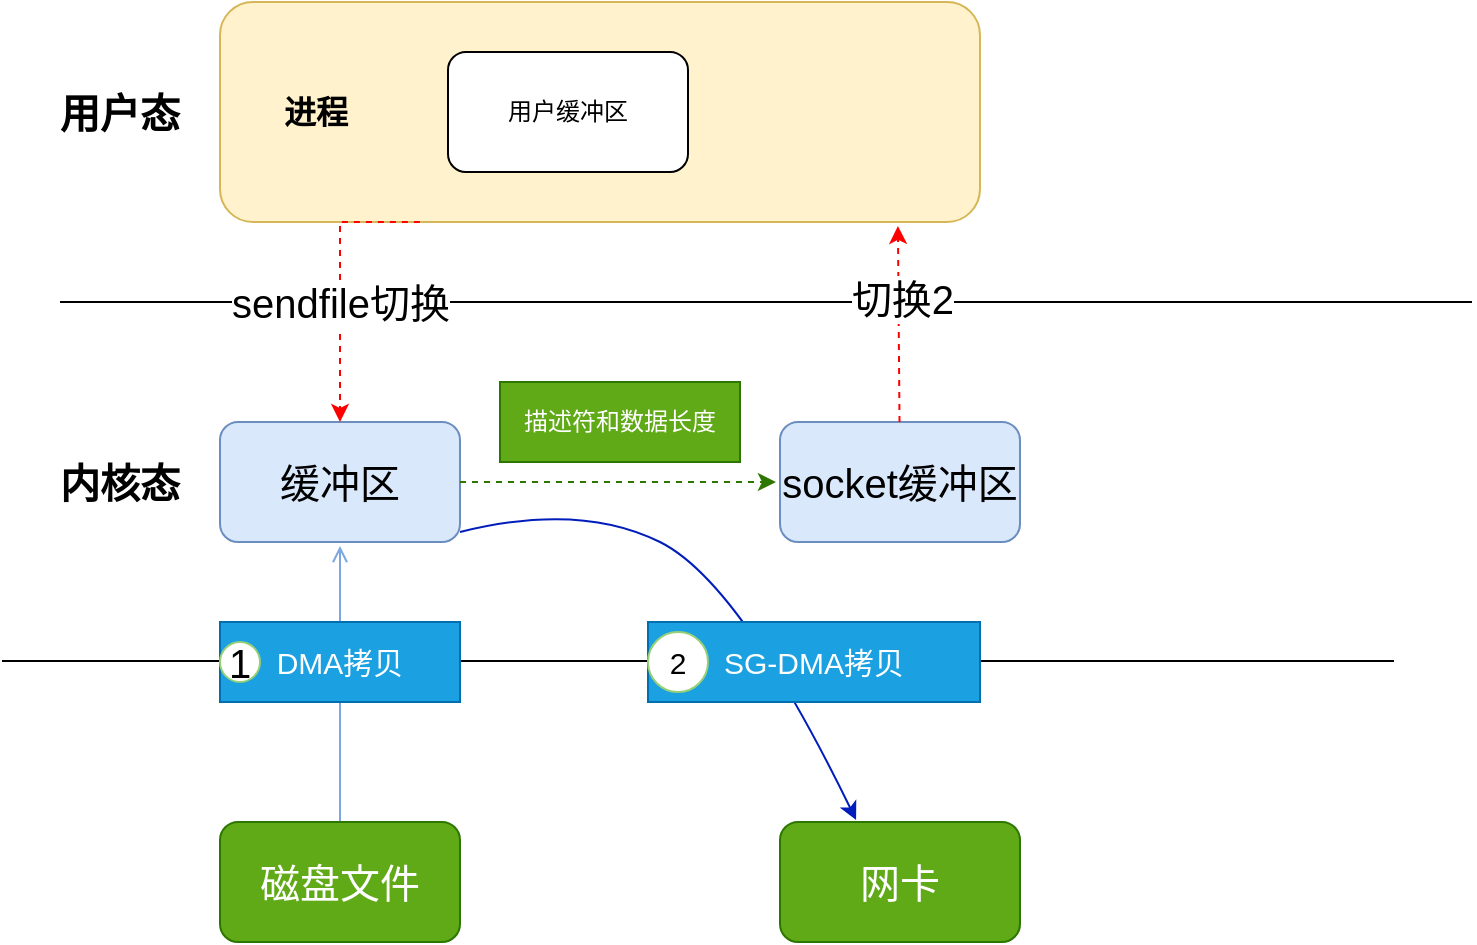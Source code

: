 <mxfile version="15.8.8" type="github">
  <diagram id="C5RBs43oDa-KdzZeNtuy" name="Page-1">
    <mxGraphModel dx="484" dy="753" grid="1" gridSize="20" guides="1" tooltips="1" connect="0" arrows="1" fold="1" page="1" pageScale="1" pageWidth="827" pageHeight="1169" math="0" shadow="0">
      <root>
        <mxCell id="WIyWlLk6GJQsqaUBKTNV-0" />
        <mxCell id="WIyWlLk6GJQsqaUBKTNV-1" parent="WIyWlLk6GJQsqaUBKTNV-0" />
        <mxCell id="W6_8V5uqOPWW3XMU8aSm-54" value="" style="curved=1;endArrow=classic;html=1;rounded=0;labelBorderColor=none;fontSize=15;fontColor=#000000;strokeColor=#001DBC;entryX=0.317;entryY=-0.017;entryDx=0;entryDy=0;entryPerimeter=0;fillColor=#0050ef;" edge="1" parent="WIyWlLk6GJQsqaUBKTNV-1" target="W6_8V5uqOPWW3XMU8aSm-34">
          <mxGeometry width="50" height="50" relative="1" as="geometry">
            <mxPoint x="360" y="795" as="sourcePoint" />
            <mxPoint x="500" y="795" as="targetPoint" />
            <Array as="points">
              <mxPoint x="420" y="780" />
              <mxPoint x="500" y="820" />
            </Array>
          </mxGeometry>
        </mxCell>
        <mxCell id="W6_8V5uqOPWW3XMU8aSm-42" style="edgeStyle=orthogonalEdgeStyle;rounded=1;orthogonalLoop=1;jettySize=auto;html=1;entryX=0.5;entryY=1.033;entryDx=0;entryDy=0;entryPerimeter=0;labelBorderColor=none;fontSize=20;fontColor=#000000;endArrow=open;endFill=0;strokeColor=#7EA6E0;" edge="1" parent="WIyWlLk6GJQsqaUBKTNV-1" source="W6_8V5uqOPWW3XMU8aSm-33" target="W6_8V5uqOPWW3XMU8aSm-20">
          <mxGeometry relative="1" as="geometry" />
        </mxCell>
        <mxCell id="W6_8V5uqOPWW3XMU8aSm-51" value="" style="endArrow=none;html=1;rounded=0;labelBorderColor=none;fontSize=15;fontColor=#000000;strokeColor=#000000;" edge="1" parent="WIyWlLk6GJQsqaUBKTNV-1">
          <mxGeometry width="50" height="50" relative="1" as="geometry">
            <mxPoint x="131" y="859.5" as="sourcePoint" />
            <mxPoint x="827" y="859.5" as="targetPoint" />
          </mxGeometry>
        </mxCell>
        <mxCell id="W6_8V5uqOPWW3XMU8aSm-44" value="DMA拷贝" style="rounded=0;whiteSpace=wrap;html=1;labelBorderColor=none;fontSize=15;fontColor=#ffffff;strokeColor=#006EAF;fillColor=#1ba1e2;" vertex="1" parent="WIyWlLk6GJQsqaUBKTNV-1">
          <mxGeometry x="240" y="840" width="120" height="40" as="geometry" />
        </mxCell>
        <mxCell id="W6_8V5uqOPWW3XMU8aSm-8" value="&lt;div style=&quot;font-size: 16px;&quot;&gt;&lt;span style=&quot;font-size: 16px;&quot;&gt;进程&lt;/span&gt;&lt;/div&gt;" style="rounded=1;whiteSpace=wrap;html=1;fillColor=#fff2cc;strokeColor=#d6b656;align=left;fontSize=16;fontStyle=1;labelPosition=center;verticalLabelPosition=middle;verticalAlign=middle;spacingLeft=30;" vertex="1" parent="WIyWlLk6GJQsqaUBKTNV-1">
          <mxGeometry x="240" y="530" width="380" height="110" as="geometry" />
        </mxCell>
        <mxCell id="W6_8V5uqOPWW3XMU8aSm-9" value="用户缓冲区" style="rounded=1;whiteSpace=wrap;html=1;" vertex="1" parent="WIyWlLk6GJQsqaUBKTNV-1">
          <mxGeometry x="354" y="555" width="120" height="60" as="geometry" />
        </mxCell>
        <mxCell id="W6_8V5uqOPWW3XMU8aSm-12" value="" style="endArrow=none;html=1;rounded=0;fontSize=20;fontStyle=1;align=center;" edge="1" parent="WIyWlLk6GJQsqaUBKTNV-1">
          <mxGeometry width="50" height="50" relative="1" as="geometry">
            <mxPoint x="160" y="680" as="sourcePoint" />
            <mxPoint x="866" y="680" as="targetPoint" />
          </mxGeometry>
        </mxCell>
        <mxCell id="W6_8V5uqOPWW3XMU8aSm-16" value="用户态" style="text;html=1;strokeColor=none;fillColor=none;align=center;verticalAlign=middle;whiteSpace=wrap;rounded=0;fontSize=20;fontStyle=1" vertex="1" parent="WIyWlLk6GJQsqaUBKTNV-1">
          <mxGeometry x="140" y="570" width="100" height="30" as="geometry" />
        </mxCell>
        <mxCell id="W6_8V5uqOPWW3XMU8aSm-20" value="缓冲区" style="rounded=1;whiteSpace=wrap;html=1;fontSize=20;fillColor=#dae8fc;strokeColor=#6c8ebf;" vertex="1" parent="WIyWlLk6GJQsqaUBKTNV-1">
          <mxGeometry x="240" y="740" width="120" height="60" as="geometry" />
        </mxCell>
        <mxCell id="W6_8V5uqOPWW3XMU8aSm-21" value="socket缓冲区" style="rounded=1;whiteSpace=wrap;html=1;fontSize=20;fillColor=#dae8fc;strokeColor=#6c8ebf;" vertex="1" parent="WIyWlLk6GJQsqaUBKTNV-1">
          <mxGeometry x="520" y="740" width="120" height="60" as="geometry" />
        </mxCell>
        <mxCell id="W6_8V5uqOPWW3XMU8aSm-24" value="" style="endArrow=classic;html=1;rounded=0;dashed=1;labelBorderColor=none;fontSize=20;fontColor=#FF0000;strokeColor=#FF0000;exitX=0.263;exitY=1;exitDx=0;exitDy=0;exitPerimeter=0;" edge="1" parent="WIyWlLk6GJQsqaUBKTNV-1" source="W6_8V5uqOPWW3XMU8aSm-8" target="W6_8V5uqOPWW3XMU8aSm-20">
          <mxGeometry relative="1" as="geometry">
            <mxPoint x="280" y="720" as="sourcePoint" />
            <mxPoint x="380" y="720" as="targetPoint" />
            <Array as="points">
              <mxPoint x="300" y="640" />
            </Array>
          </mxGeometry>
        </mxCell>
        <mxCell id="W6_8V5uqOPWW3XMU8aSm-25" value="&lt;span style=&quot;color: rgb(0 , 0 , 0)&quot;&gt;sendfile切换&lt;/span&gt;" style="edgeLabel;resizable=0;html=1;align=center;verticalAlign=middle;fontSize=20;fontColor=#FF0000;" connectable="0" vertex="1" parent="W6_8V5uqOPWW3XMU8aSm-24">
          <mxGeometry relative="1" as="geometry">
            <mxPoint y="10" as="offset" />
          </mxGeometry>
        </mxCell>
        <mxCell id="W6_8V5uqOPWW3XMU8aSm-26" value="" style="endArrow=classic;html=1;rounded=0;dashed=1;labelBorderColor=none;fontSize=20;fontColor=#FF0000;strokeColor=#FF0000;entryX=0.892;entryY=1.018;entryDx=0;entryDy=0;entryPerimeter=0;" edge="1" parent="WIyWlLk6GJQsqaUBKTNV-1" source="W6_8V5uqOPWW3XMU8aSm-21" target="W6_8V5uqOPWW3XMU8aSm-8">
          <mxGeometry relative="1" as="geometry">
            <mxPoint x="520" y="720" as="sourcePoint" />
            <mxPoint x="520" y="620" as="targetPoint" />
          </mxGeometry>
        </mxCell>
        <mxCell id="W6_8V5uqOPWW3XMU8aSm-27" value="&lt;span style=&quot;color: rgb(0 , 0 , 0)&quot;&gt;切换2&lt;/span&gt;" style="edgeLabel;resizable=0;html=1;align=center;verticalAlign=middle;fontSize=20;fontColor=#FF0000;" connectable="0" vertex="1" parent="W6_8V5uqOPWW3XMU8aSm-26">
          <mxGeometry relative="1" as="geometry">
            <mxPoint x="1" y="-13" as="offset" />
          </mxGeometry>
        </mxCell>
        <mxCell id="W6_8V5uqOPWW3XMU8aSm-30" value="" style="endArrow=classic;html=1;rounded=0;dashed=1;labelBorderColor=none;fontSize=20;fontColor=#FF0000;strokeColor=#2D7600;entryX=-0.017;entryY=0.5;entryDx=0;entryDy=0;entryPerimeter=0;fillColor=#60a917;" edge="1" parent="WIyWlLk6GJQsqaUBKTNV-1" target="W6_8V5uqOPWW3XMU8aSm-21">
          <mxGeometry relative="1" as="geometry">
            <mxPoint x="360" y="770" as="sourcePoint" />
            <mxPoint x="480" y="769.5" as="targetPoint" />
          </mxGeometry>
        </mxCell>
        <mxCell id="W6_8V5uqOPWW3XMU8aSm-32" value="描述符和数据长度" style="rounded=0;whiteSpace=wrap;html=1;fontSize=12;labelBorderColor=none;strokeColor=#2D7600;fillColor=#60a917;fontColor=#ffffff;" vertex="1" parent="WIyWlLk6GJQsqaUBKTNV-1">
          <mxGeometry x="380" y="720" width="120" height="40" as="geometry" />
        </mxCell>
        <mxCell id="W6_8V5uqOPWW3XMU8aSm-33" value="磁盘文件" style="rounded=1;whiteSpace=wrap;html=1;labelBorderColor=none;fontSize=20;fontColor=#ffffff;strokeColor=#2D7600;fillColor=#60a917;" vertex="1" parent="WIyWlLk6GJQsqaUBKTNV-1">
          <mxGeometry x="240" y="940" width="120" height="60" as="geometry" />
        </mxCell>
        <mxCell id="W6_8V5uqOPWW3XMU8aSm-34" value="&lt;font style=&quot;font-size: 20px&quot;&gt;网卡&lt;/font&gt;" style="rounded=1;whiteSpace=wrap;html=1;labelBorderColor=none;fontSize=12;fontColor=#ffffff;strokeColor=#2D7600;fillColor=#60a917;" vertex="1" parent="WIyWlLk6GJQsqaUBKTNV-1">
          <mxGeometry x="520" y="940" width="120" height="60" as="geometry" />
        </mxCell>
        <mxCell id="W6_8V5uqOPWW3XMU8aSm-35" value="内核态" style="text;html=1;strokeColor=none;fillColor=none;align=center;verticalAlign=middle;whiteSpace=wrap;rounded=0;fontSize=20;fontStyle=1" vertex="1" parent="WIyWlLk6GJQsqaUBKTNV-1">
          <mxGeometry x="140" y="755" width="100" height="30" as="geometry" />
        </mxCell>
        <mxCell id="W6_8V5uqOPWW3XMU8aSm-45" value="1" style="ellipse;whiteSpace=wrap;html=1;aspect=fixed;labelBorderColor=none;fontSize=20;fontColor=#000000;strokeColor=#97D077;fillColor=default;" vertex="1" parent="WIyWlLk6GJQsqaUBKTNV-1">
          <mxGeometry x="240" y="850" width="20" height="20" as="geometry" />
        </mxCell>
        <mxCell id="W6_8V5uqOPWW3XMU8aSm-48" value="SG-DMA拷贝" style="rounded=0;whiteSpace=wrap;html=1;labelBorderColor=none;fontSize=15;fontColor=#ffffff;strokeColor=#006EAF;fillColor=#1ba1e2;" vertex="1" parent="WIyWlLk6GJQsqaUBKTNV-1">
          <mxGeometry x="454" y="840" width="166" height="40" as="geometry" />
        </mxCell>
        <mxCell id="W6_8V5uqOPWW3XMU8aSm-50" value="2" style="ellipse;whiteSpace=wrap;html=1;aspect=fixed;labelBorderColor=none;fontSize=15;fontColor=#000000;strokeColor=#97D077;fillColor=default;" vertex="1" parent="WIyWlLk6GJQsqaUBKTNV-1">
          <mxGeometry x="454" y="845" width="30" height="30" as="geometry" />
        </mxCell>
      </root>
    </mxGraphModel>
  </diagram>
</mxfile>
